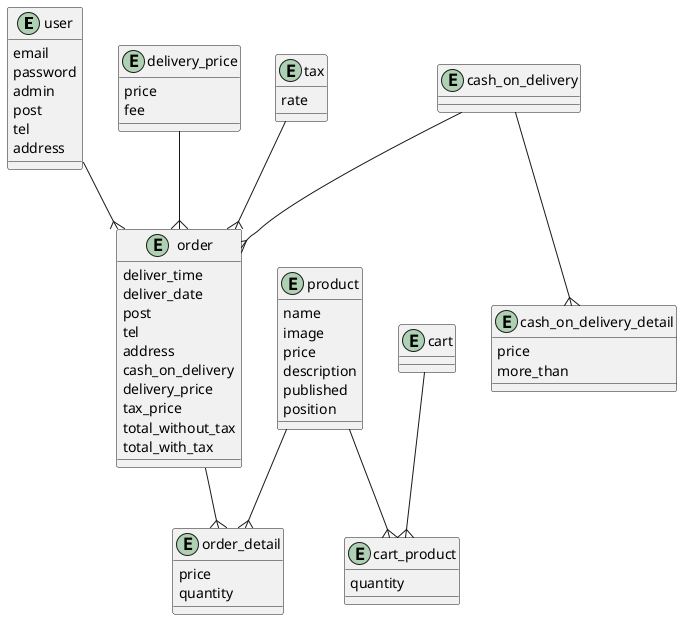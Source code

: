 @startuml

entity "user" {
  email
  password
  admin
  post
  tel
  address
}

entity "cash_on_delivery_detail" {
  price
  more_than
}

entity "cash_on_delivery" {
}

entity "delivery_price" {
  price
  fee
}

entity "tax" {
  rate
}

entity "cart" {
}

entity "cart_product" {
  quantity
}

entity "order" {
  deliver_time
  deliver_date
  post
  tel
  address
  cash_on_delivery
  delivery_price
  tax_price
  total_without_tax
  total_with_tax
}

entity "order_detail" {
  price
  quantity
}

entity "product" {
  name
  image
  price
  description
  published
  position
}

cash_on_delivery--{cash_on_delivery_detail
tax--{order
cart--{cart_product
delivery_price--{order
product--{cart_product
cash_on_delivery--{order
user--{order
order--{order_detail
product--{order_detail

@enduml
